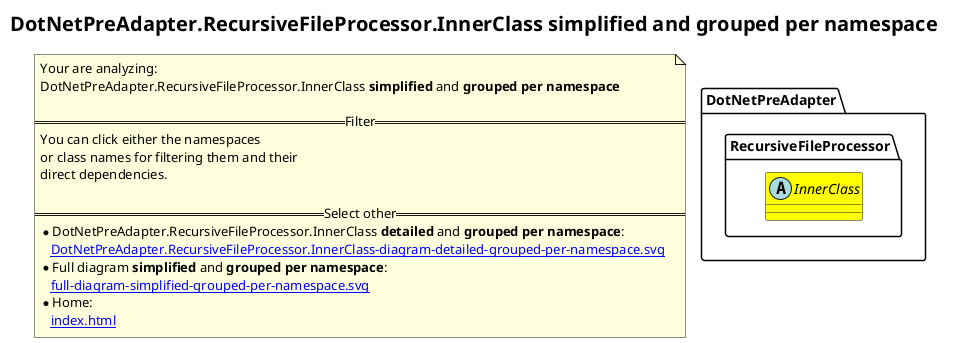 @startuml
skinparam linetype ortho
title <size:20>DotNetPreAdapter.RecursiveFileProcessor.InnerClass **simplified** and **grouped per namespace**</size>
note "Your are analyzing:\nDotNetPreAdapter.RecursiveFileProcessor.InnerClass **simplified** and **grouped per namespace**\n\n==Filter==\nYou can click either the namespaces \nor class names for filtering them and their\ndirect dependencies.\n\n==Select other==\n* DotNetPreAdapter.RecursiveFileProcessor.InnerClass **detailed** and **grouped per namespace**:\n   [[DotNetPreAdapter.RecursiveFileProcessor.InnerClass-diagram-detailed-grouped-per-namespace.svg]]\n* Full diagram **simplified** and **grouped per namespace**:\n   [[full-diagram-simplified-grouped-per-namespace.svg]]\n* Home:\n   [[index.html]]" as FloatingNote
namespace DotNetPreAdapter [[DotNetPreAdapter-diagram-simplified-grouped-per-namespace.svg]] {
namespace DotNetPreAdapter.RecursiveFileProcessor [[DotNetPreAdapter.RecursiveFileProcessor-diagram-simplified-grouped-per-namespace.svg]] {
  abstract class DotNetPreAdapter.RecursiveFileProcessor.InnerClass [[DotNetPreAdapter.RecursiveFileProcessor.InnerClass-diagram-simplified-grouped-per-namespace.svg]] #yellow {
  }
'Compared namespace DotNetPreAdapter.RecursiveFileProcessor [[DotNetPreAdapter.RecursiveFileProcessor-diagram-simplified-grouped-per-namespace.svg]] { with last element of   }
' Closing all previous_sub_namespace_list namespace None because file analysis is finished.
' Closing namespace RecursiveFileProcessor
}
' Closing namespace DotNetPreAdapter
}
 ' *************************************** 
 ' *************************************** 
 ' *************************************** 
' Class relations extracted from namespace:
' DotNetPreAdapter.RecursiveFileProcessor
@enduml